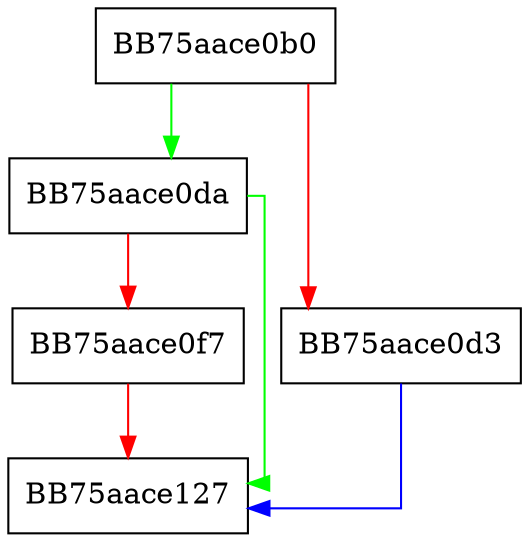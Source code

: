digraph Init {
  node [shape="box"];
  graph [splines=ortho];
  BB75aace0b0 -> BB75aace0da [color="green"];
  BB75aace0b0 -> BB75aace0d3 [color="red"];
  BB75aace0d3 -> BB75aace127 [color="blue"];
  BB75aace0da -> BB75aace127 [color="green"];
  BB75aace0da -> BB75aace0f7 [color="red"];
  BB75aace0f7 -> BB75aace127 [color="red"];
}